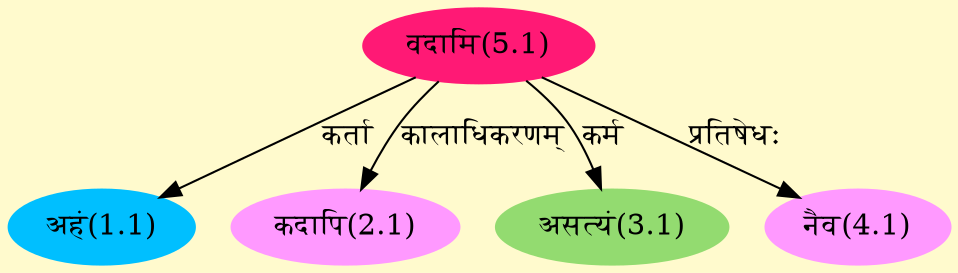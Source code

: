 digraph G{
rankdir=BT;
 compound=true;
 bgcolor="lemonchiffon1";
Node1_1 [style=filled, color="#00BFFF" label = "अहं(1.1)"]
Node5_1 [style=filled, color="#FF1975" label = "वदामि(5.1)"]
Node2_1 [style=filled, color="#FF99FF" label = "कदापि(2.1)"]
Node3_1 [style=filled, color="#93DB70" label = "असत्यं(3.1)"]
Node4_1 [style=filled, color="#FF99FF" label = "नैव(4.1)"]
/* Start of Relations section */

Node1_1 -> Node5_1 [  label="कर्ता"  dir="back" ]
Node2_1 -> Node5_1 [  label="कालाधिकरणम्"  dir="back" ]
Node3_1 -> Node5_1 [  label="कर्म"  dir="back" ]
Node4_1 -> Node5_1 [  label="प्रतिषेधः"  dir="back" ]
}

